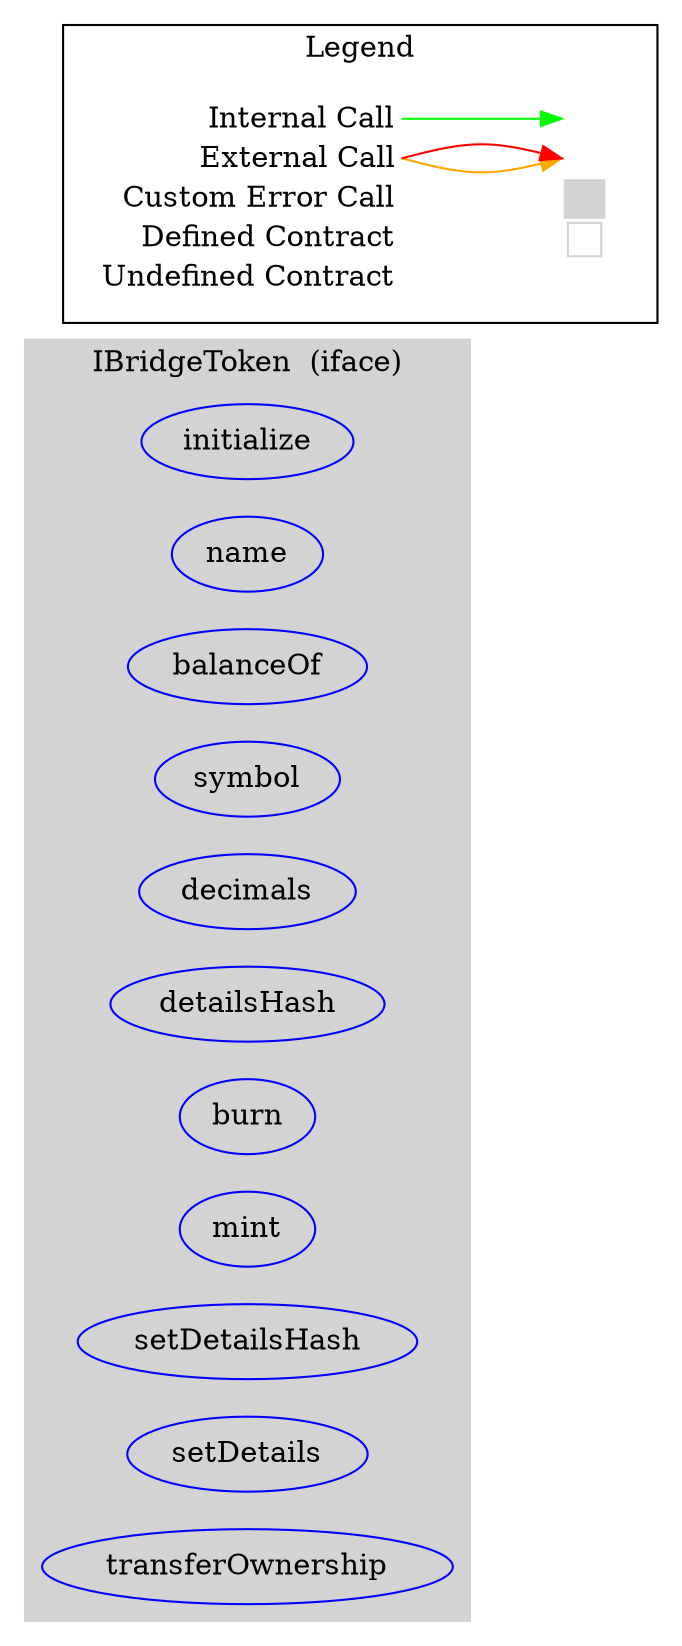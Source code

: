 digraph G {
  graph [ ratio = "auto", page = "100", compound =true ];
subgraph "clusterIBridgeToken" {
  graph [ label = "IBridgeToken  (iface)", color = "lightgray", style = "filled", bgcolor = "lightgray" ];
  "IBridgeToken.initialize" [ label = "initialize", color = "blue" ];
  "IBridgeToken.name" [ label = "name", color = "blue" ];
  "IBridgeToken.balanceOf" [ label = "balanceOf", color = "blue" ];
  "IBridgeToken.symbol" [ label = "symbol", color = "blue" ];
  "IBridgeToken.decimals" [ label = "decimals", color = "blue" ];
  "IBridgeToken.detailsHash" [ label = "detailsHash", color = "blue" ];
  "IBridgeToken.burn" [ label = "burn", color = "blue" ];
  "IBridgeToken.mint" [ label = "mint", color = "blue" ];
  "IBridgeToken.setDetailsHash" [ label = "setDetailsHash", color = "blue" ];
  "IBridgeToken.setDetails" [ label = "setDetails", color = "blue" ];
  "IBridgeToken.transferOwnership" [ label = "transferOwnership", color = "blue" ];
}



rankdir=LR
node [shape=plaintext]
subgraph cluster_01 { 
label = "Legend";
key [label=<<table border="0" cellpadding="2" cellspacing="0" cellborder="0">
  <tr><td align="right" port="i1">Internal Call</td></tr>
  <tr><td align="right" port="i2">External Call</td></tr>
  <tr><td align="right" port="i2">Custom Error Call</td></tr>
  <tr><td align="right" port="i3">Defined Contract</td></tr>
  <tr><td align="right" port="i4">Undefined Contract</td></tr>
  </table>>]
key2 [label=<<table border="0" cellpadding="2" cellspacing="0" cellborder="0">
  <tr><td port="i1">&nbsp;&nbsp;&nbsp;</td></tr>
  <tr><td port="i2">&nbsp;&nbsp;&nbsp;</td></tr>
  <tr><td port="i3" bgcolor="lightgray">&nbsp;&nbsp;&nbsp;</td></tr>
  <tr><td port="i4">
    <table border="1" cellborder="0" cellspacing="0" cellpadding="7" color="lightgray">
      <tr>
       <td></td>
      </tr>
     </table>
  </td></tr>
  </table>>]
key:i1:e -> key2:i1:w [color="green"]
key:i2:e -> key2:i2:w [color="orange"]
key:i2:e -> key2:i2:w [color="red"]
}
}

